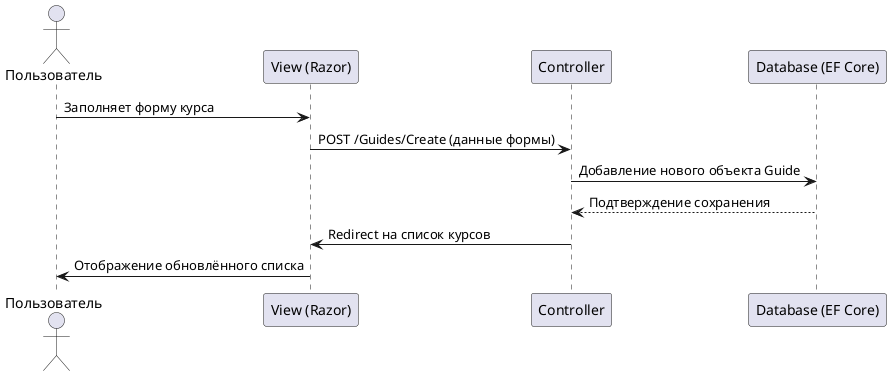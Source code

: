 @startuml
actor "Пользователь" as User
participant "View (Razor)" as View
participant "Controller" as Controller
participant "Database (EF Core)" as DB

User -> View : Заполняет форму курса
View -> Controller : POST /Guides/Create (данные формы)
Controller -> DB : Добавление нового объекта Guide
DB --> Controller : Подтверждение сохранения
Controller -> View : Redirect на список курсов
View -> User : Отображение обновлённого списка
@enduml
